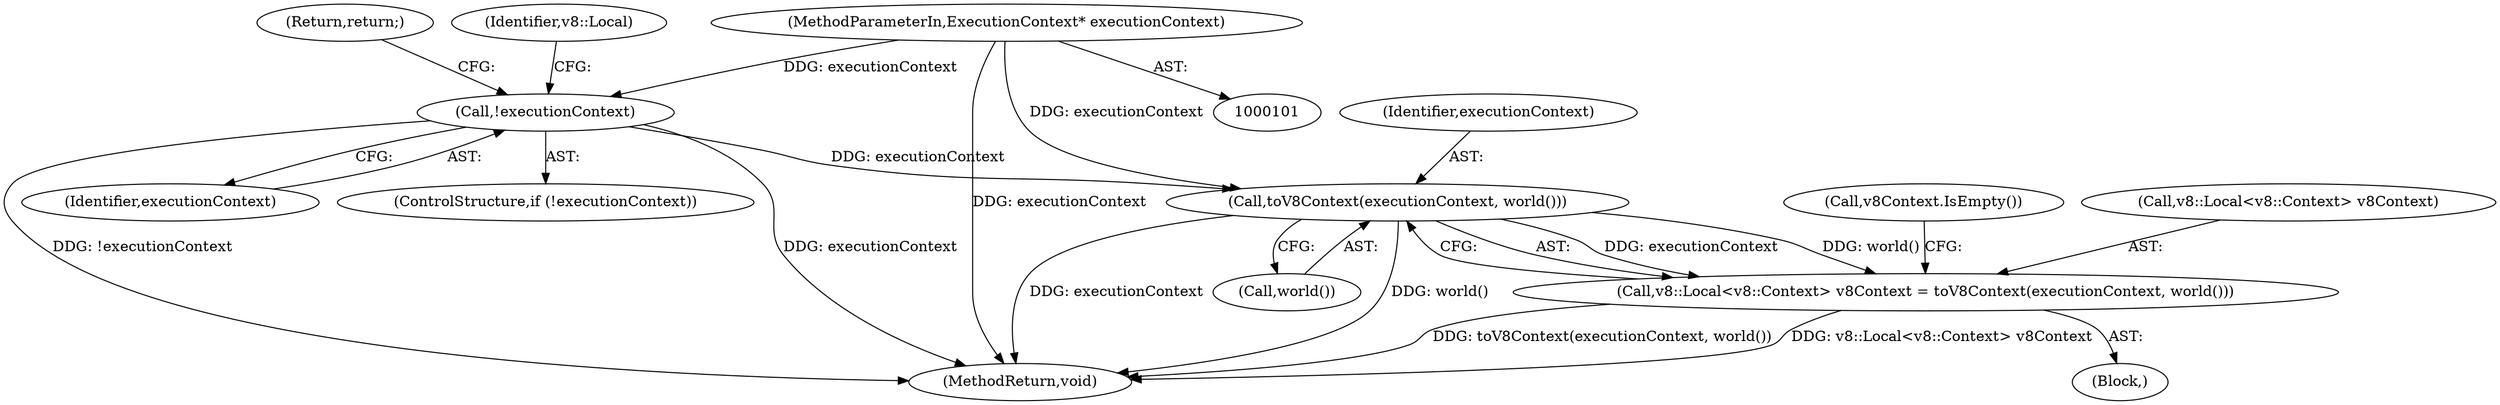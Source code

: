 digraph "0_Chrome_fc81fcf38edd250876cc384a6ed5567e1b2999e4@pointer" {
"1000115" [label="(Call,toV8Context(executionContext, world()))"];
"1000105" [label="(Call,!executionContext)"];
"1000102" [label="(MethodParameterIn,ExecutionContext* executionContext)"];
"1000109" [label="(Call,v8::Local<v8::Context> v8Context = toV8Context(executionContext, world()))"];
"1000119" [label="(Call,v8Context.IsEmpty())"];
"1000105" [label="(Call,!executionContext)"];
"1000104" [label="(ControlStructure,if (!executionContext))"];
"1000103" [label="(Block,)"];
"1000109" [label="(Call,v8::Local<v8::Context> v8Context = toV8Context(executionContext, world()))"];
"1000107" [label="(Return,return;)"];
"1000110" [label="(Call,v8::Local<v8::Context> v8Context)"];
"1000116" [label="(Identifier,executionContext)"];
"1000339" [label="(MethodReturn,void)"];
"1000102" [label="(MethodParameterIn,ExecutionContext* executionContext)"];
"1000106" [label="(Identifier,executionContext)"];
"1000111" [label="(Identifier,v8::Local)"];
"1000115" [label="(Call,toV8Context(executionContext, world()))"];
"1000117" [label="(Call,world())"];
"1000115" -> "1000109"  [label="AST: "];
"1000115" -> "1000117"  [label="CFG: "];
"1000116" -> "1000115"  [label="AST: "];
"1000117" -> "1000115"  [label="AST: "];
"1000109" -> "1000115"  [label="CFG: "];
"1000115" -> "1000339"  [label="DDG: world()"];
"1000115" -> "1000339"  [label="DDG: executionContext"];
"1000115" -> "1000109"  [label="DDG: executionContext"];
"1000115" -> "1000109"  [label="DDG: world()"];
"1000105" -> "1000115"  [label="DDG: executionContext"];
"1000102" -> "1000115"  [label="DDG: executionContext"];
"1000105" -> "1000104"  [label="AST: "];
"1000105" -> "1000106"  [label="CFG: "];
"1000106" -> "1000105"  [label="AST: "];
"1000107" -> "1000105"  [label="CFG: "];
"1000111" -> "1000105"  [label="CFG: "];
"1000105" -> "1000339"  [label="DDG: !executionContext"];
"1000105" -> "1000339"  [label="DDG: executionContext"];
"1000102" -> "1000105"  [label="DDG: executionContext"];
"1000102" -> "1000101"  [label="AST: "];
"1000102" -> "1000339"  [label="DDG: executionContext"];
"1000109" -> "1000103"  [label="AST: "];
"1000110" -> "1000109"  [label="AST: "];
"1000119" -> "1000109"  [label="CFG: "];
"1000109" -> "1000339"  [label="DDG: toV8Context(executionContext, world())"];
"1000109" -> "1000339"  [label="DDG: v8::Local<v8::Context> v8Context"];
}

